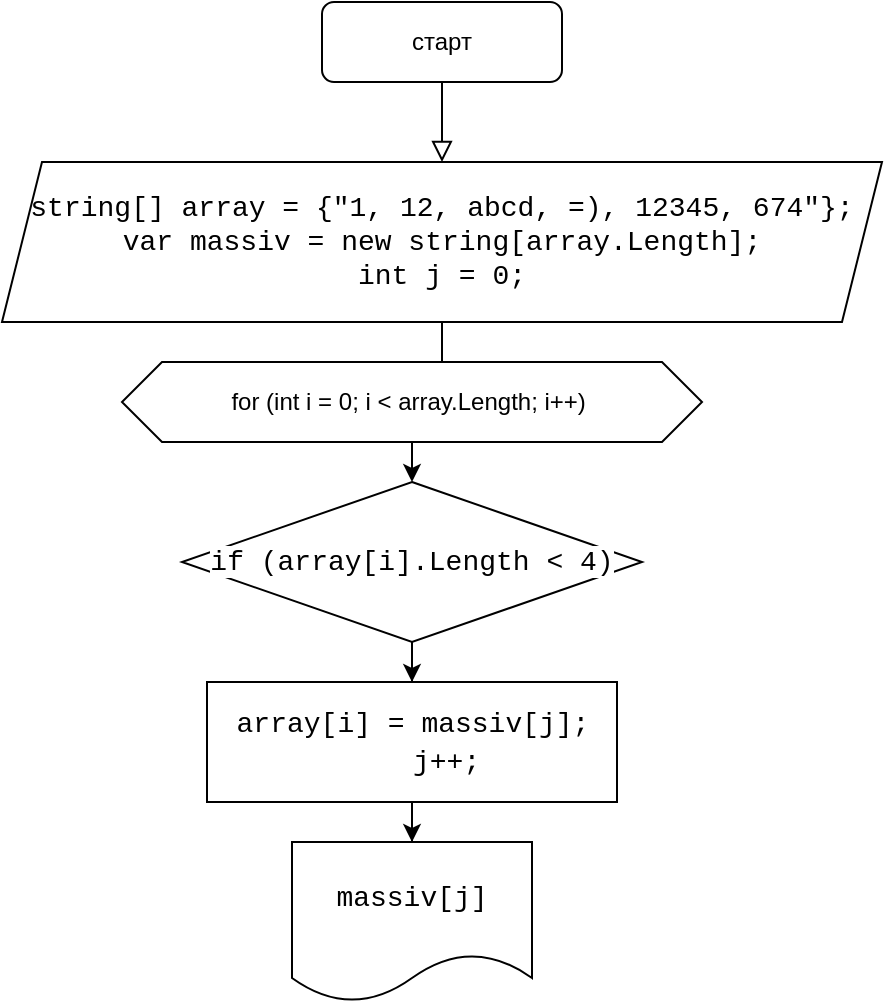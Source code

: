 <mxfile version="20.6.0" type="github">
  <diagram id="C5RBs43oDa-KdzZeNtuy" name="Page-1">
    <mxGraphModel dx="734" dy="456" grid="1" gridSize="10" guides="1" tooltips="1" connect="1" arrows="1" fold="1" page="1" pageScale="1" pageWidth="827" pageHeight="1169" math="0" shadow="0">
      <root>
        <mxCell id="WIyWlLk6GJQsqaUBKTNV-0" />
        <mxCell id="WIyWlLk6GJQsqaUBKTNV-1" parent="WIyWlLk6GJQsqaUBKTNV-0" />
        <mxCell id="WIyWlLk6GJQsqaUBKTNV-2" value="" style="rounded=0;html=1;jettySize=auto;orthogonalLoop=1;fontSize=11;endArrow=block;endFill=0;endSize=8;strokeWidth=1;shadow=0;labelBackgroundColor=none;edgeStyle=orthogonalEdgeStyle;" parent="WIyWlLk6GJQsqaUBKTNV-1" source="WIyWlLk6GJQsqaUBKTNV-3" target="du2Tx85c7aRkWfufeAie-1" edge="1">
          <mxGeometry relative="1" as="geometry">
            <mxPoint x="220" y="170" as="targetPoint" />
            <Array as="points" />
          </mxGeometry>
        </mxCell>
        <mxCell id="WIyWlLk6GJQsqaUBKTNV-3" value="старт" style="rounded=1;whiteSpace=wrap;html=1;fontSize=12;glass=0;strokeWidth=1;shadow=0;" parent="WIyWlLk6GJQsqaUBKTNV-1" vertex="1">
          <mxGeometry x="280" y="20" width="120" height="40" as="geometry" />
        </mxCell>
        <mxCell id="du2Tx85c7aRkWfufeAie-9" value="" style="edgeStyle=orthogonalEdgeStyle;rounded=0;orthogonalLoop=1;jettySize=auto;html=1;fontColor=#000000;" edge="1" parent="WIyWlLk6GJQsqaUBKTNV-1" source="du2Tx85c7aRkWfufeAie-1" target="du2Tx85c7aRkWfufeAie-3">
          <mxGeometry relative="1" as="geometry" />
        </mxCell>
        <mxCell id="du2Tx85c7aRkWfufeAie-1" value="&lt;div style=&quot;font-family: Consolas, &amp;quot;Courier New&amp;quot;, monospace; font-size: 14px;&quot;&gt;string[]&amp;nbsp;array&amp;nbsp;= {&quot;1, 12, abcd, =), 12345, 674&quot;};&lt;/div&gt;&lt;div style=&quot;font-family: Consolas, &amp;quot;Courier New&amp;quot;, monospace; font-size: 14px;&quot;&gt;var&amp;nbsp;massiv&amp;nbsp;=&amp;nbsp;new&amp;nbsp;string[array.Length];&lt;/div&gt;&lt;div style=&quot;font-family: Consolas, &amp;quot;Courier New&amp;quot;, monospace; font-size: 14px;&quot;&gt;int&amp;nbsp;j&amp;nbsp;=&amp;nbsp;0;&lt;/div&gt;" style="shape=parallelogram;perimeter=parallelogramPerimeter;whiteSpace=wrap;html=1;fixedSize=1;" vertex="1" parent="WIyWlLk6GJQsqaUBKTNV-1">
          <mxGeometry x="120" y="100" width="440" height="80" as="geometry" />
        </mxCell>
        <mxCell id="du2Tx85c7aRkWfufeAie-2" value="for (int i = 0; i &amp;lt; array.Length; i++)&amp;nbsp;" style="shape=hexagon;perimeter=hexagonPerimeter2;whiteSpace=wrap;html=1;fixedSize=1;fontColor=#000000;" vertex="1" parent="WIyWlLk6GJQsqaUBKTNV-1">
          <mxGeometry x="180" y="200" width="290" height="40" as="geometry" />
        </mxCell>
        <mxCell id="du2Tx85c7aRkWfufeAie-13" value="" style="edgeStyle=orthogonalEdgeStyle;rounded=0;orthogonalLoop=1;jettySize=auto;html=1;fontColor=#000000;" edge="1" parent="WIyWlLk6GJQsqaUBKTNV-1" source="du2Tx85c7aRkWfufeAie-3" target="du2Tx85c7aRkWfufeAie-12">
          <mxGeometry relative="1" as="geometry" />
        </mxCell>
        <mxCell id="du2Tx85c7aRkWfufeAie-3" value="&lt;div style=&quot;font-family: Consolas, &amp;quot;Courier New&amp;quot;, monospace; font-size: 14px; line-height: 19px;&quot;&gt;&lt;div style=&quot;&quot;&gt;&lt;span style=&quot;background-color: rgb(255, 255, 255);&quot;&gt;if&amp;nbsp;(array[i].Length &amp;lt;&amp;nbsp;4)&lt;/span&gt;&lt;br&gt;&lt;/div&gt;&lt;/div&gt;" style="rhombus;whiteSpace=wrap;html=1;fontColor=#000000;" vertex="1" parent="WIyWlLk6GJQsqaUBKTNV-1">
          <mxGeometry x="210" y="260" width="230" height="80" as="geometry" />
        </mxCell>
        <mxCell id="du2Tx85c7aRkWfufeAie-15" value="" style="edgeStyle=orthogonalEdgeStyle;rounded=0;orthogonalLoop=1;jettySize=auto;html=1;fontColor=#000000;" edge="1" parent="WIyWlLk6GJQsqaUBKTNV-1" source="du2Tx85c7aRkWfufeAie-12" target="du2Tx85c7aRkWfufeAie-14">
          <mxGeometry relative="1" as="geometry" />
        </mxCell>
        <mxCell id="du2Tx85c7aRkWfufeAie-12" value="&lt;div style=&quot;font-family: Consolas, &amp;quot;Courier New&amp;quot;, monospace; font-size: 14px; line-height: 19px;&quot;&gt;&lt;div style=&quot;&quot;&gt;&lt;span style=&quot;background-color: rgb(255, 255, 255);&quot;&gt;array[i] = massiv[j];&lt;/span&gt;&lt;/div&gt;&lt;div style=&quot;&quot;&gt;&lt;span style=&quot;background-color: rgb(255, 255, 255);&quot;&gt;&amp;nbsp; &amp;nbsp; j++;&lt;/span&gt;&lt;/div&gt;&lt;/div&gt;" style="rounded=0;whiteSpace=wrap;html=1;labelBackgroundColor=#FFFFFF;fontColor=#000000;" vertex="1" parent="WIyWlLk6GJQsqaUBKTNV-1">
          <mxGeometry x="222.5" y="360" width="205" height="60" as="geometry" />
        </mxCell>
        <mxCell id="du2Tx85c7aRkWfufeAie-14" value="&lt;div style=&quot;font-family: Consolas, &amp;quot;Courier New&amp;quot;, monospace; font-size: 14px; line-height: 19px;&quot;&gt;&lt;span style=&quot;background-color: rgb(255, 255, 255);&quot;&gt;massiv[j]&lt;/span&gt;&lt;/div&gt;" style="shape=document;whiteSpace=wrap;html=1;boundedLbl=1;labelBackgroundColor=#FFFFFF;fontColor=#000000;" vertex="1" parent="WIyWlLk6GJQsqaUBKTNV-1">
          <mxGeometry x="265" y="440" width="120" height="80" as="geometry" />
        </mxCell>
      </root>
    </mxGraphModel>
  </diagram>
</mxfile>
